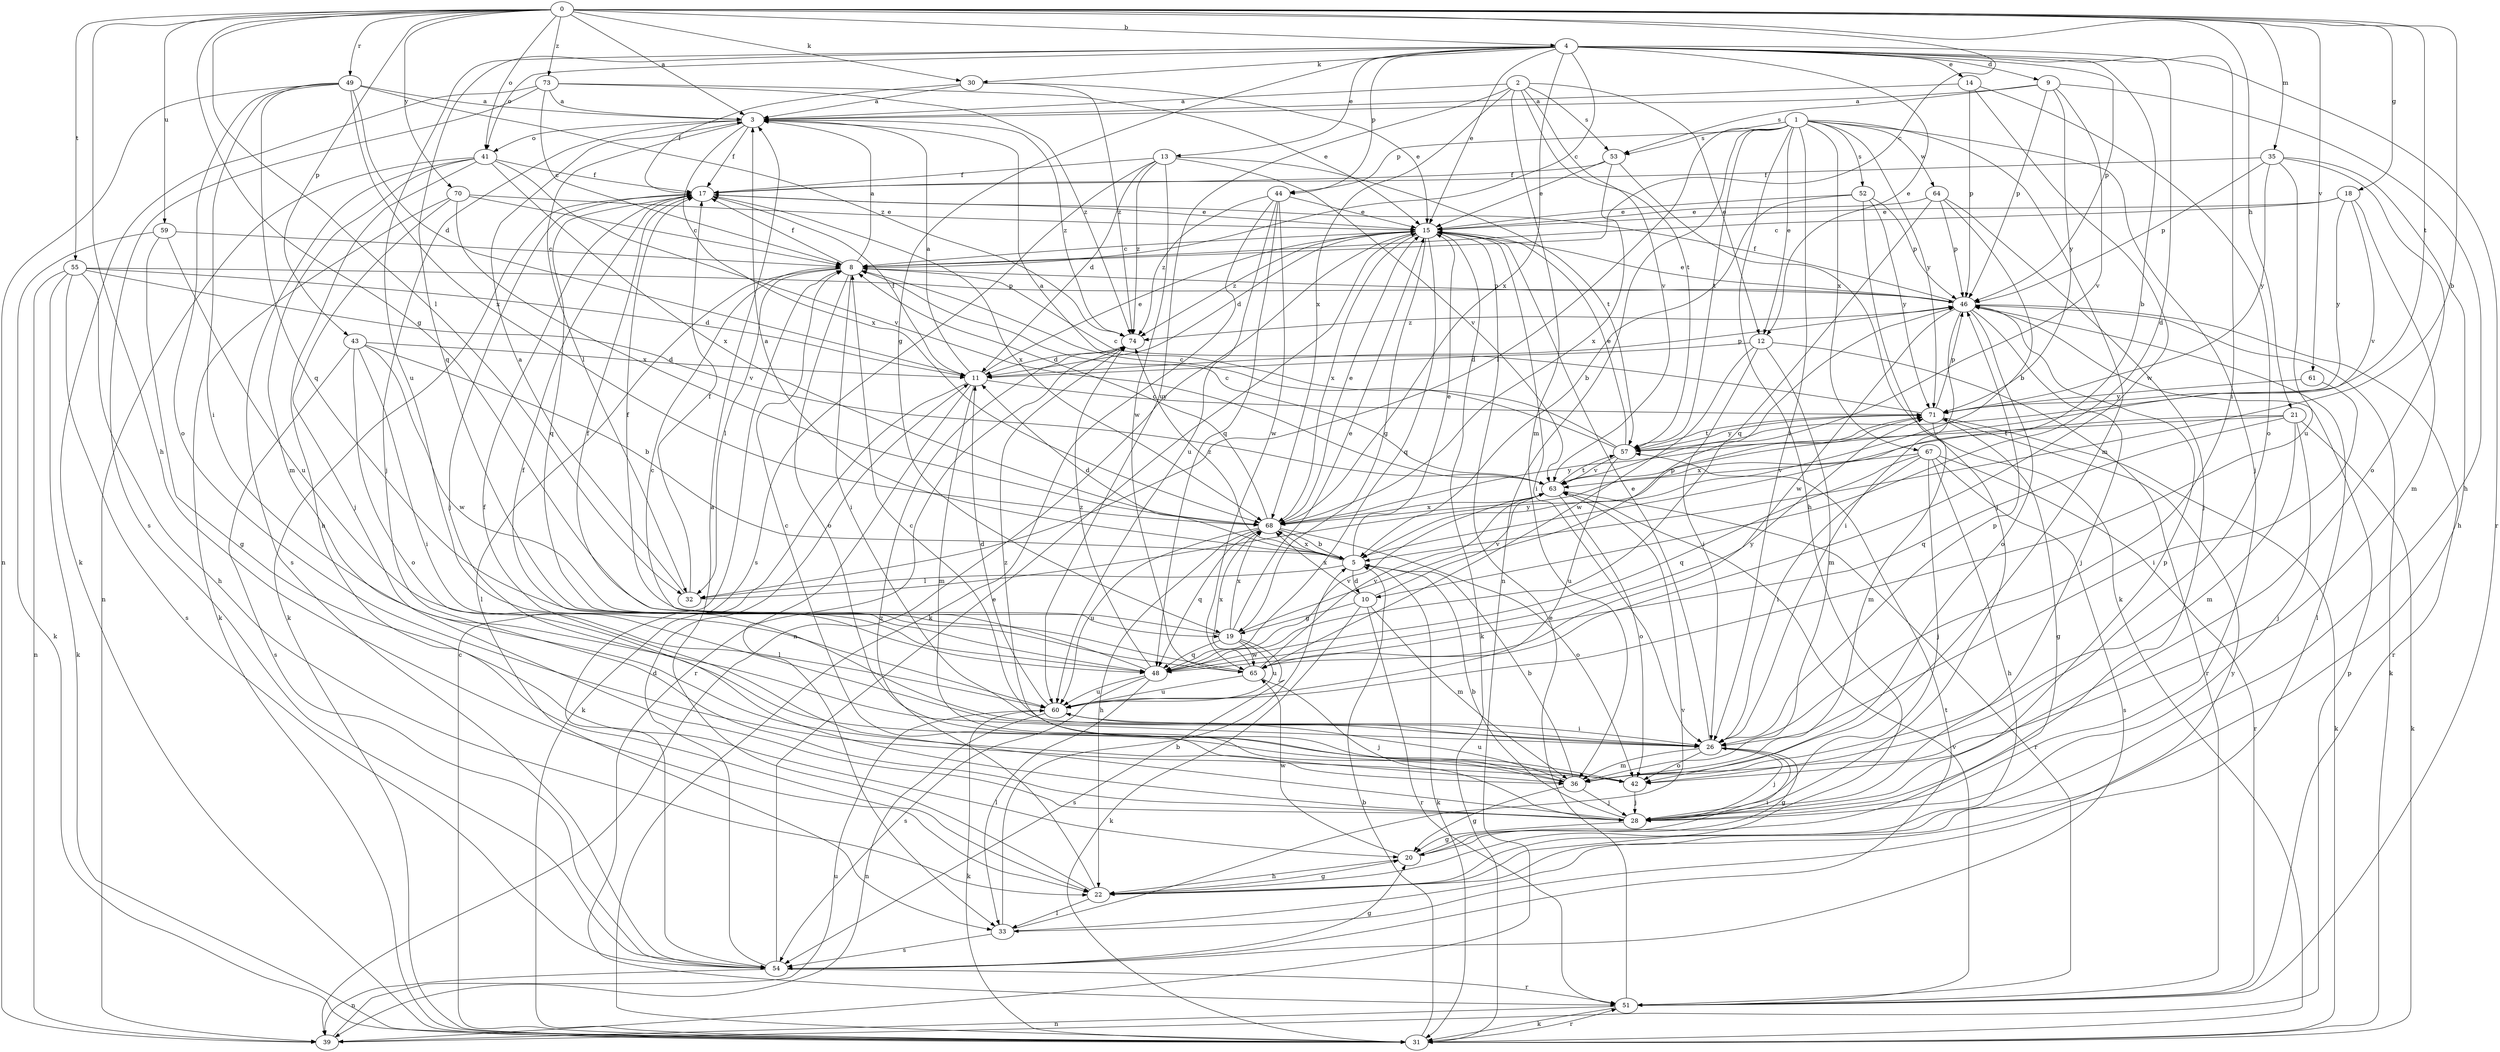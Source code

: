 strict digraph  {
0;
1;
2;
3;
4;
5;
8;
9;
10;
11;
12;
13;
14;
15;
17;
18;
19;
20;
21;
22;
26;
28;
30;
31;
32;
33;
35;
36;
39;
41;
42;
43;
44;
46;
48;
49;
51;
52;
53;
54;
55;
57;
59;
60;
61;
63;
64;
65;
67;
68;
70;
71;
73;
74;
0 -> 3  [label=a];
0 -> 4  [label=b];
0 -> 5  [label=b];
0 -> 8  [label=c];
0 -> 18  [label=g];
0 -> 19  [label=g];
0 -> 21  [label=h];
0 -> 22  [label=h];
0 -> 30  [label=k];
0 -> 32  [label=l];
0 -> 35  [label=m];
0 -> 41  [label=o];
0 -> 43  [label=p];
0 -> 49  [label=r];
0 -> 55  [label=t];
0 -> 57  [label=t];
0 -> 59  [label=u];
0 -> 61  [label=v];
0 -> 70  [label=y];
0 -> 73  [label=z];
1 -> 12  [label=e];
1 -> 22  [label=h];
1 -> 26  [label=i];
1 -> 28  [label=j];
1 -> 32  [label=l];
1 -> 36  [label=m];
1 -> 39  [label=n];
1 -> 44  [label=p];
1 -> 52  [label=s];
1 -> 53  [label=s];
1 -> 57  [label=t];
1 -> 64  [label=w];
1 -> 67  [label=x];
1 -> 71  [label=y];
2 -> 3  [label=a];
2 -> 12  [label=e];
2 -> 36  [label=m];
2 -> 53  [label=s];
2 -> 57  [label=t];
2 -> 60  [label=u];
2 -> 63  [label=v];
2 -> 68  [label=x];
3 -> 17  [label=f];
3 -> 28  [label=j];
3 -> 32  [label=l];
3 -> 41  [label=o];
3 -> 68  [label=x];
3 -> 74  [label=z];
4 -> 5  [label=b];
4 -> 8  [label=c];
4 -> 9  [label=d];
4 -> 10  [label=d];
4 -> 12  [label=e];
4 -> 13  [label=e];
4 -> 14  [label=e];
4 -> 15  [label=e];
4 -> 19  [label=g];
4 -> 26  [label=i];
4 -> 30  [label=k];
4 -> 41  [label=o];
4 -> 44  [label=p];
4 -> 46  [label=p];
4 -> 48  [label=q];
4 -> 51  [label=r];
4 -> 60  [label=u];
4 -> 68  [label=x];
5 -> 3  [label=a];
5 -> 10  [label=d];
5 -> 11  [label=d];
5 -> 15  [label=e];
5 -> 31  [label=k];
5 -> 32  [label=l];
5 -> 68  [label=x];
5 -> 74  [label=z];
8 -> 3  [label=a];
8 -> 17  [label=f];
8 -> 26  [label=i];
8 -> 32  [label=l];
8 -> 33  [label=l];
8 -> 42  [label=o];
8 -> 46  [label=p];
9 -> 3  [label=a];
9 -> 22  [label=h];
9 -> 46  [label=p];
9 -> 53  [label=s];
9 -> 63  [label=v];
9 -> 71  [label=y];
10 -> 19  [label=g];
10 -> 31  [label=k];
10 -> 36  [label=m];
10 -> 51  [label=r];
10 -> 63  [label=v];
10 -> 68  [label=x];
11 -> 3  [label=a];
11 -> 15  [label=e];
11 -> 17  [label=f];
11 -> 31  [label=k];
11 -> 33  [label=l];
11 -> 36  [label=m];
11 -> 46  [label=p];
11 -> 71  [label=y];
12 -> 11  [label=d];
12 -> 26  [label=i];
12 -> 36  [label=m];
12 -> 51  [label=r];
12 -> 65  [label=w];
13 -> 11  [label=d];
13 -> 17  [label=f];
13 -> 54  [label=s];
13 -> 57  [label=t];
13 -> 63  [label=v];
13 -> 65  [label=w];
13 -> 74  [label=z];
14 -> 3  [label=a];
14 -> 42  [label=o];
14 -> 46  [label=p];
14 -> 65  [label=w];
15 -> 8  [label=c];
15 -> 11  [label=d];
15 -> 19  [label=g];
15 -> 26  [label=i];
15 -> 31  [label=k];
15 -> 39  [label=n];
15 -> 48  [label=q];
15 -> 68  [label=x];
15 -> 74  [label=z];
17 -> 15  [label=e];
17 -> 28  [label=j];
17 -> 31  [label=k];
17 -> 48  [label=q];
17 -> 68  [label=x];
18 -> 8  [label=c];
18 -> 15  [label=e];
18 -> 36  [label=m];
18 -> 63  [label=v];
18 -> 71  [label=y];
19 -> 15  [label=e];
19 -> 17  [label=f];
19 -> 46  [label=p];
19 -> 48  [label=q];
19 -> 54  [label=s];
19 -> 60  [label=u];
19 -> 65  [label=w];
19 -> 68  [label=x];
20 -> 22  [label=h];
20 -> 26  [label=i];
20 -> 65  [label=w];
21 -> 28  [label=j];
21 -> 31  [label=k];
21 -> 36  [label=m];
21 -> 48  [label=q];
21 -> 57  [label=t];
21 -> 68  [label=x];
22 -> 3  [label=a];
22 -> 20  [label=g];
22 -> 33  [label=l];
22 -> 74  [label=z];
26 -> 15  [label=e];
26 -> 17  [label=f];
26 -> 20  [label=g];
26 -> 28  [label=j];
26 -> 36  [label=m];
26 -> 42  [label=o];
26 -> 46  [label=p];
28 -> 5  [label=b];
28 -> 17  [label=f];
28 -> 20  [label=g];
28 -> 46  [label=p];
30 -> 3  [label=a];
30 -> 15  [label=e];
30 -> 17  [label=f];
30 -> 74  [label=z];
31 -> 5  [label=b];
31 -> 8  [label=c];
31 -> 51  [label=r];
32 -> 3  [label=a];
32 -> 17  [label=f];
32 -> 71  [label=y];
33 -> 5  [label=b];
33 -> 54  [label=s];
33 -> 63  [label=v];
33 -> 71  [label=y];
35 -> 17  [label=f];
35 -> 22  [label=h];
35 -> 42  [label=o];
35 -> 46  [label=p];
35 -> 60  [label=u];
35 -> 71  [label=y];
36 -> 5  [label=b];
36 -> 8  [label=c];
36 -> 20  [label=g];
36 -> 28  [label=j];
36 -> 60  [label=u];
36 -> 74  [label=z];
39 -> 46  [label=p];
39 -> 60  [label=u];
41 -> 17  [label=f];
41 -> 22  [label=h];
41 -> 36  [label=m];
41 -> 39  [label=n];
41 -> 54  [label=s];
41 -> 63  [label=v];
41 -> 68  [label=x];
42 -> 8  [label=c];
42 -> 28  [label=j];
43 -> 5  [label=b];
43 -> 11  [label=d];
43 -> 26  [label=i];
43 -> 42  [label=o];
43 -> 54  [label=s];
43 -> 65  [label=w];
44 -> 15  [label=e];
44 -> 31  [label=k];
44 -> 48  [label=q];
44 -> 60  [label=u];
44 -> 65  [label=w];
44 -> 74  [label=z];
46 -> 15  [label=e];
46 -> 17  [label=f];
46 -> 26  [label=i];
46 -> 28  [label=j];
46 -> 31  [label=k];
46 -> 33  [label=l];
46 -> 42  [label=o];
46 -> 51  [label=r];
46 -> 65  [label=w];
46 -> 74  [label=z];
48 -> 8  [label=c];
48 -> 33  [label=l];
48 -> 54  [label=s];
48 -> 60  [label=u];
48 -> 63  [label=v];
48 -> 71  [label=y];
48 -> 74  [label=z];
49 -> 3  [label=a];
49 -> 11  [label=d];
49 -> 26  [label=i];
49 -> 39  [label=n];
49 -> 42  [label=o];
49 -> 48  [label=q];
49 -> 68  [label=x];
49 -> 74  [label=z];
51 -> 15  [label=e];
51 -> 31  [label=k];
51 -> 39  [label=n];
51 -> 63  [label=v];
52 -> 5  [label=b];
52 -> 15  [label=e];
52 -> 28  [label=j];
52 -> 46  [label=p];
52 -> 71  [label=y];
53 -> 15  [label=e];
53 -> 17  [label=f];
53 -> 31  [label=k];
53 -> 68  [label=x];
54 -> 11  [label=d];
54 -> 15  [label=e];
54 -> 20  [label=g];
54 -> 39  [label=n];
54 -> 51  [label=r];
54 -> 57  [label=t];
55 -> 11  [label=d];
55 -> 22  [label=h];
55 -> 31  [label=k];
55 -> 39  [label=n];
55 -> 46  [label=p];
55 -> 54  [label=s];
55 -> 63  [label=v];
57 -> 3  [label=a];
57 -> 8  [label=c];
57 -> 15  [label=e];
57 -> 60  [label=u];
57 -> 63  [label=v];
57 -> 71  [label=y];
59 -> 8  [label=c];
59 -> 20  [label=g];
59 -> 31  [label=k];
59 -> 60  [label=u];
60 -> 11  [label=d];
60 -> 26  [label=i];
60 -> 31  [label=k];
60 -> 39  [label=n];
61 -> 26  [label=i];
61 -> 71  [label=y];
63 -> 8  [label=c];
63 -> 42  [label=o];
63 -> 51  [label=r];
63 -> 57  [label=t];
63 -> 68  [label=x];
64 -> 5  [label=b];
64 -> 15  [label=e];
64 -> 28  [label=j];
64 -> 46  [label=p];
64 -> 48  [label=q];
65 -> 17  [label=f];
65 -> 28  [label=j];
65 -> 60  [label=u];
65 -> 63  [label=v];
65 -> 68  [label=x];
67 -> 22  [label=h];
67 -> 26  [label=i];
67 -> 28  [label=j];
67 -> 48  [label=q];
67 -> 51  [label=r];
67 -> 54  [label=s];
67 -> 63  [label=v];
68 -> 5  [label=b];
68 -> 8  [label=c];
68 -> 15  [label=e];
68 -> 22  [label=h];
68 -> 42  [label=o];
68 -> 48  [label=q];
68 -> 60  [label=u];
68 -> 71  [label=y];
70 -> 8  [label=c];
70 -> 15  [label=e];
70 -> 28  [label=j];
70 -> 31  [label=k];
70 -> 68  [label=x];
71 -> 8  [label=c];
71 -> 20  [label=g];
71 -> 31  [label=k];
71 -> 36  [label=m];
71 -> 46  [label=p];
71 -> 57  [label=t];
73 -> 3  [label=a];
73 -> 8  [label=c];
73 -> 15  [label=e];
73 -> 31  [label=k];
73 -> 54  [label=s];
73 -> 74  [label=z];
74 -> 11  [label=d];
74 -> 51  [label=r];
}
